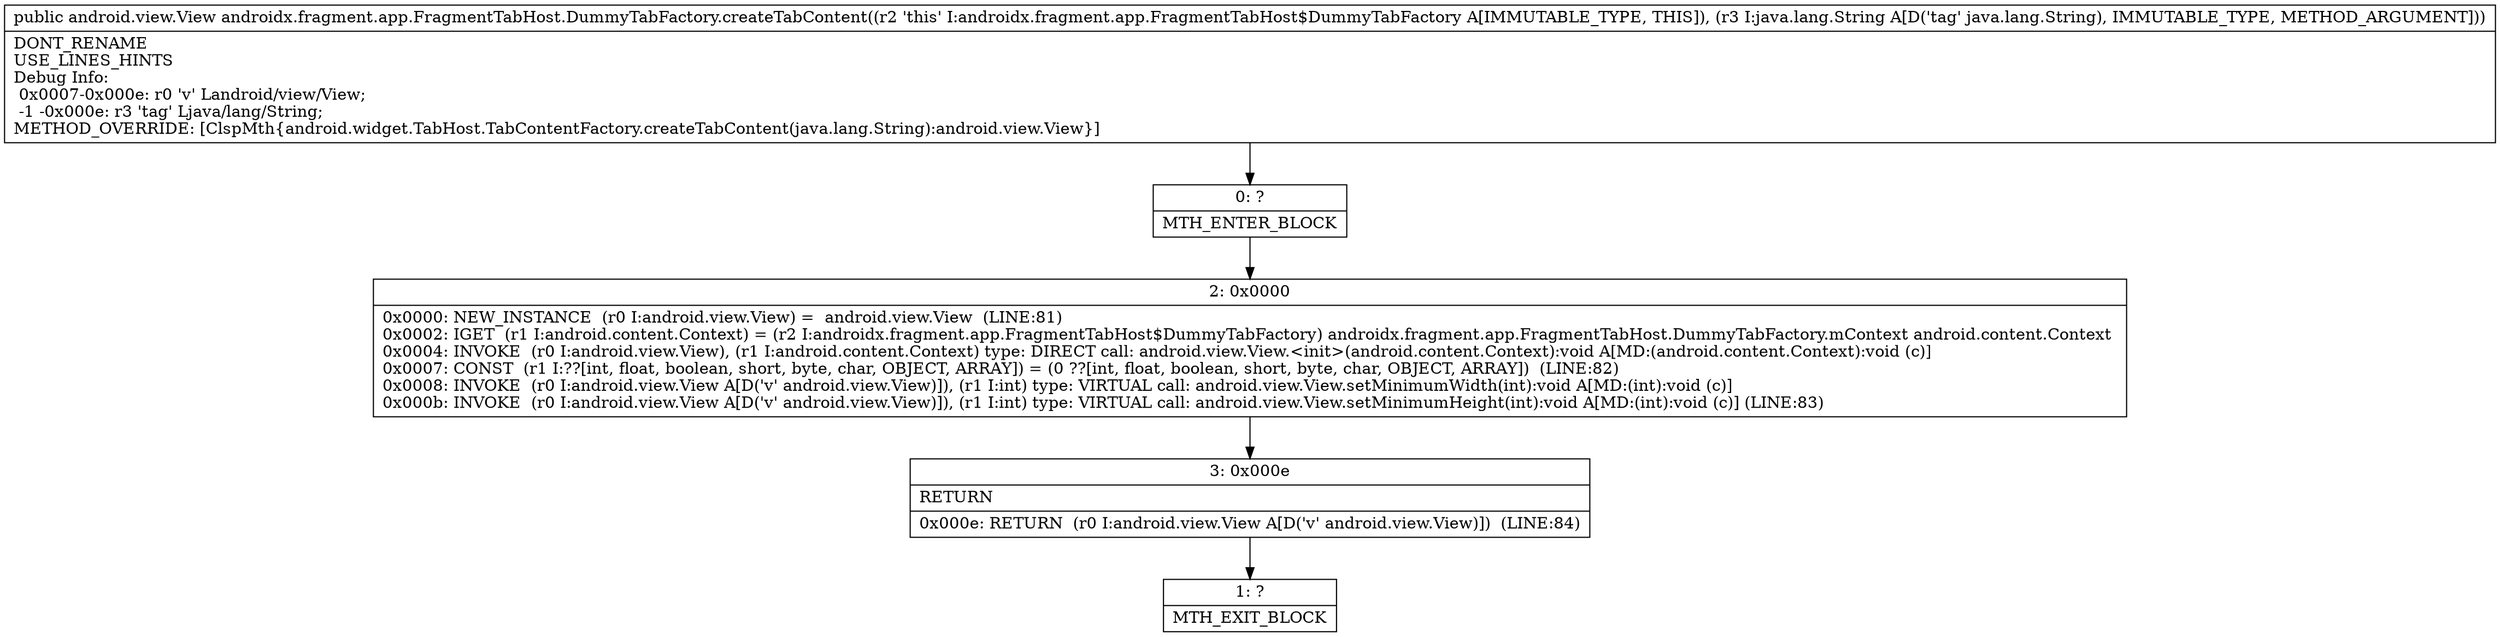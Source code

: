 digraph "CFG forandroidx.fragment.app.FragmentTabHost.DummyTabFactory.createTabContent(Ljava\/lang\/String;)Landroid\/view\/View;" {
Node_0 [shape=record,label="{0\:\ ?|MTH_ENTER_BLOCK\l}"];
Node_2 [shape=record,label="{2\:\ 0x0000|0x0000: NEW_INSTANCE  (r0 I:android.view.View) =  android.view.View  (LINE:81)\l0x0002: IGET  (r1 I:android.content.Context) = (r2 I:androidx.fragment.app.FragmentTabHost$DummyTabFactory) androidx.fragment.app.FragmentTabHost.DummyTabFactory.mContext android.content.Context \l0x0004: INVOKE  (r0 I:android.view.View), (r1 I:android.content.Context) type: DIRECT call: android.view.View.\<init\>(android.content.Context):void A[MD:(android.content.Context):void (c)]\l0x0007: CONST  (r1 I:??[int, float, boolean, short, byte, char, OBJECT, ARRAY]) = (0 ??[int, float, boolean, short, byte, char, OBJECT, ARRAY])  (LINE:82)\l0x0008: INVOKE  (r0 I:android.view.View A[D('v' android.view.View)]), (r1 I:int) type: VIRTUAL call: android.view.View.setMinimumWidth(int):void A[MD:(int):void (c)]\l0x000b: INVOKE  (r0 I:android.view.View A[D('v' android.view.View)]), (r1 I:int) type: VIRTUAL call: android.view.View.setMinimumHeight(int):void A[MD:(int):void (c)] (LINE:83)\l}"];
Node_3 [shape=record,label="{3\:\ 0x000e|RETURN\l|0x000e: RETURN  (r0 I:android.view.View A[D('v' android.view.View)])  (LINE:84)\l}"];
Node_1 [shape=record,label="{1\:\ ?|MTH_EXIT_BLOCK\l}"];
MethodNode[shape=record,label="{public android.view.View androidx.fragment.app.FragmentTabHost.DummyTabFactory.createTabContent((r2 'this' I:androidx.fragment.app.FragmentTabHost$DummyTabFactory A[IMMUTABLE_TYPE, THIS]), (r3 I:java.lang.String A[D('tag' java.lang.String), IMMUTABLE_TYPE, METHOD_ARGUMENT]))  | DONT_RENAME\lUSE_LINES_HINTS\lDebug Info:\l  0x0007\-0x000e: r0 'v' Landroid\/view\/View;\l  \-1 \-0x000e: r3 'tag' Ljava\/lang\/String;\lMETHOD_OVERRIDE: [ClspMth\{android.widget.TabHost.TabContentFactory.createTabContent(java.lang.String):android.view.View\}]\l}"];
MethodNode -> Node_0;Node_0 -> Node_2;
Node_2 -> Node_3;
Node_3 -> Node_1;
}

